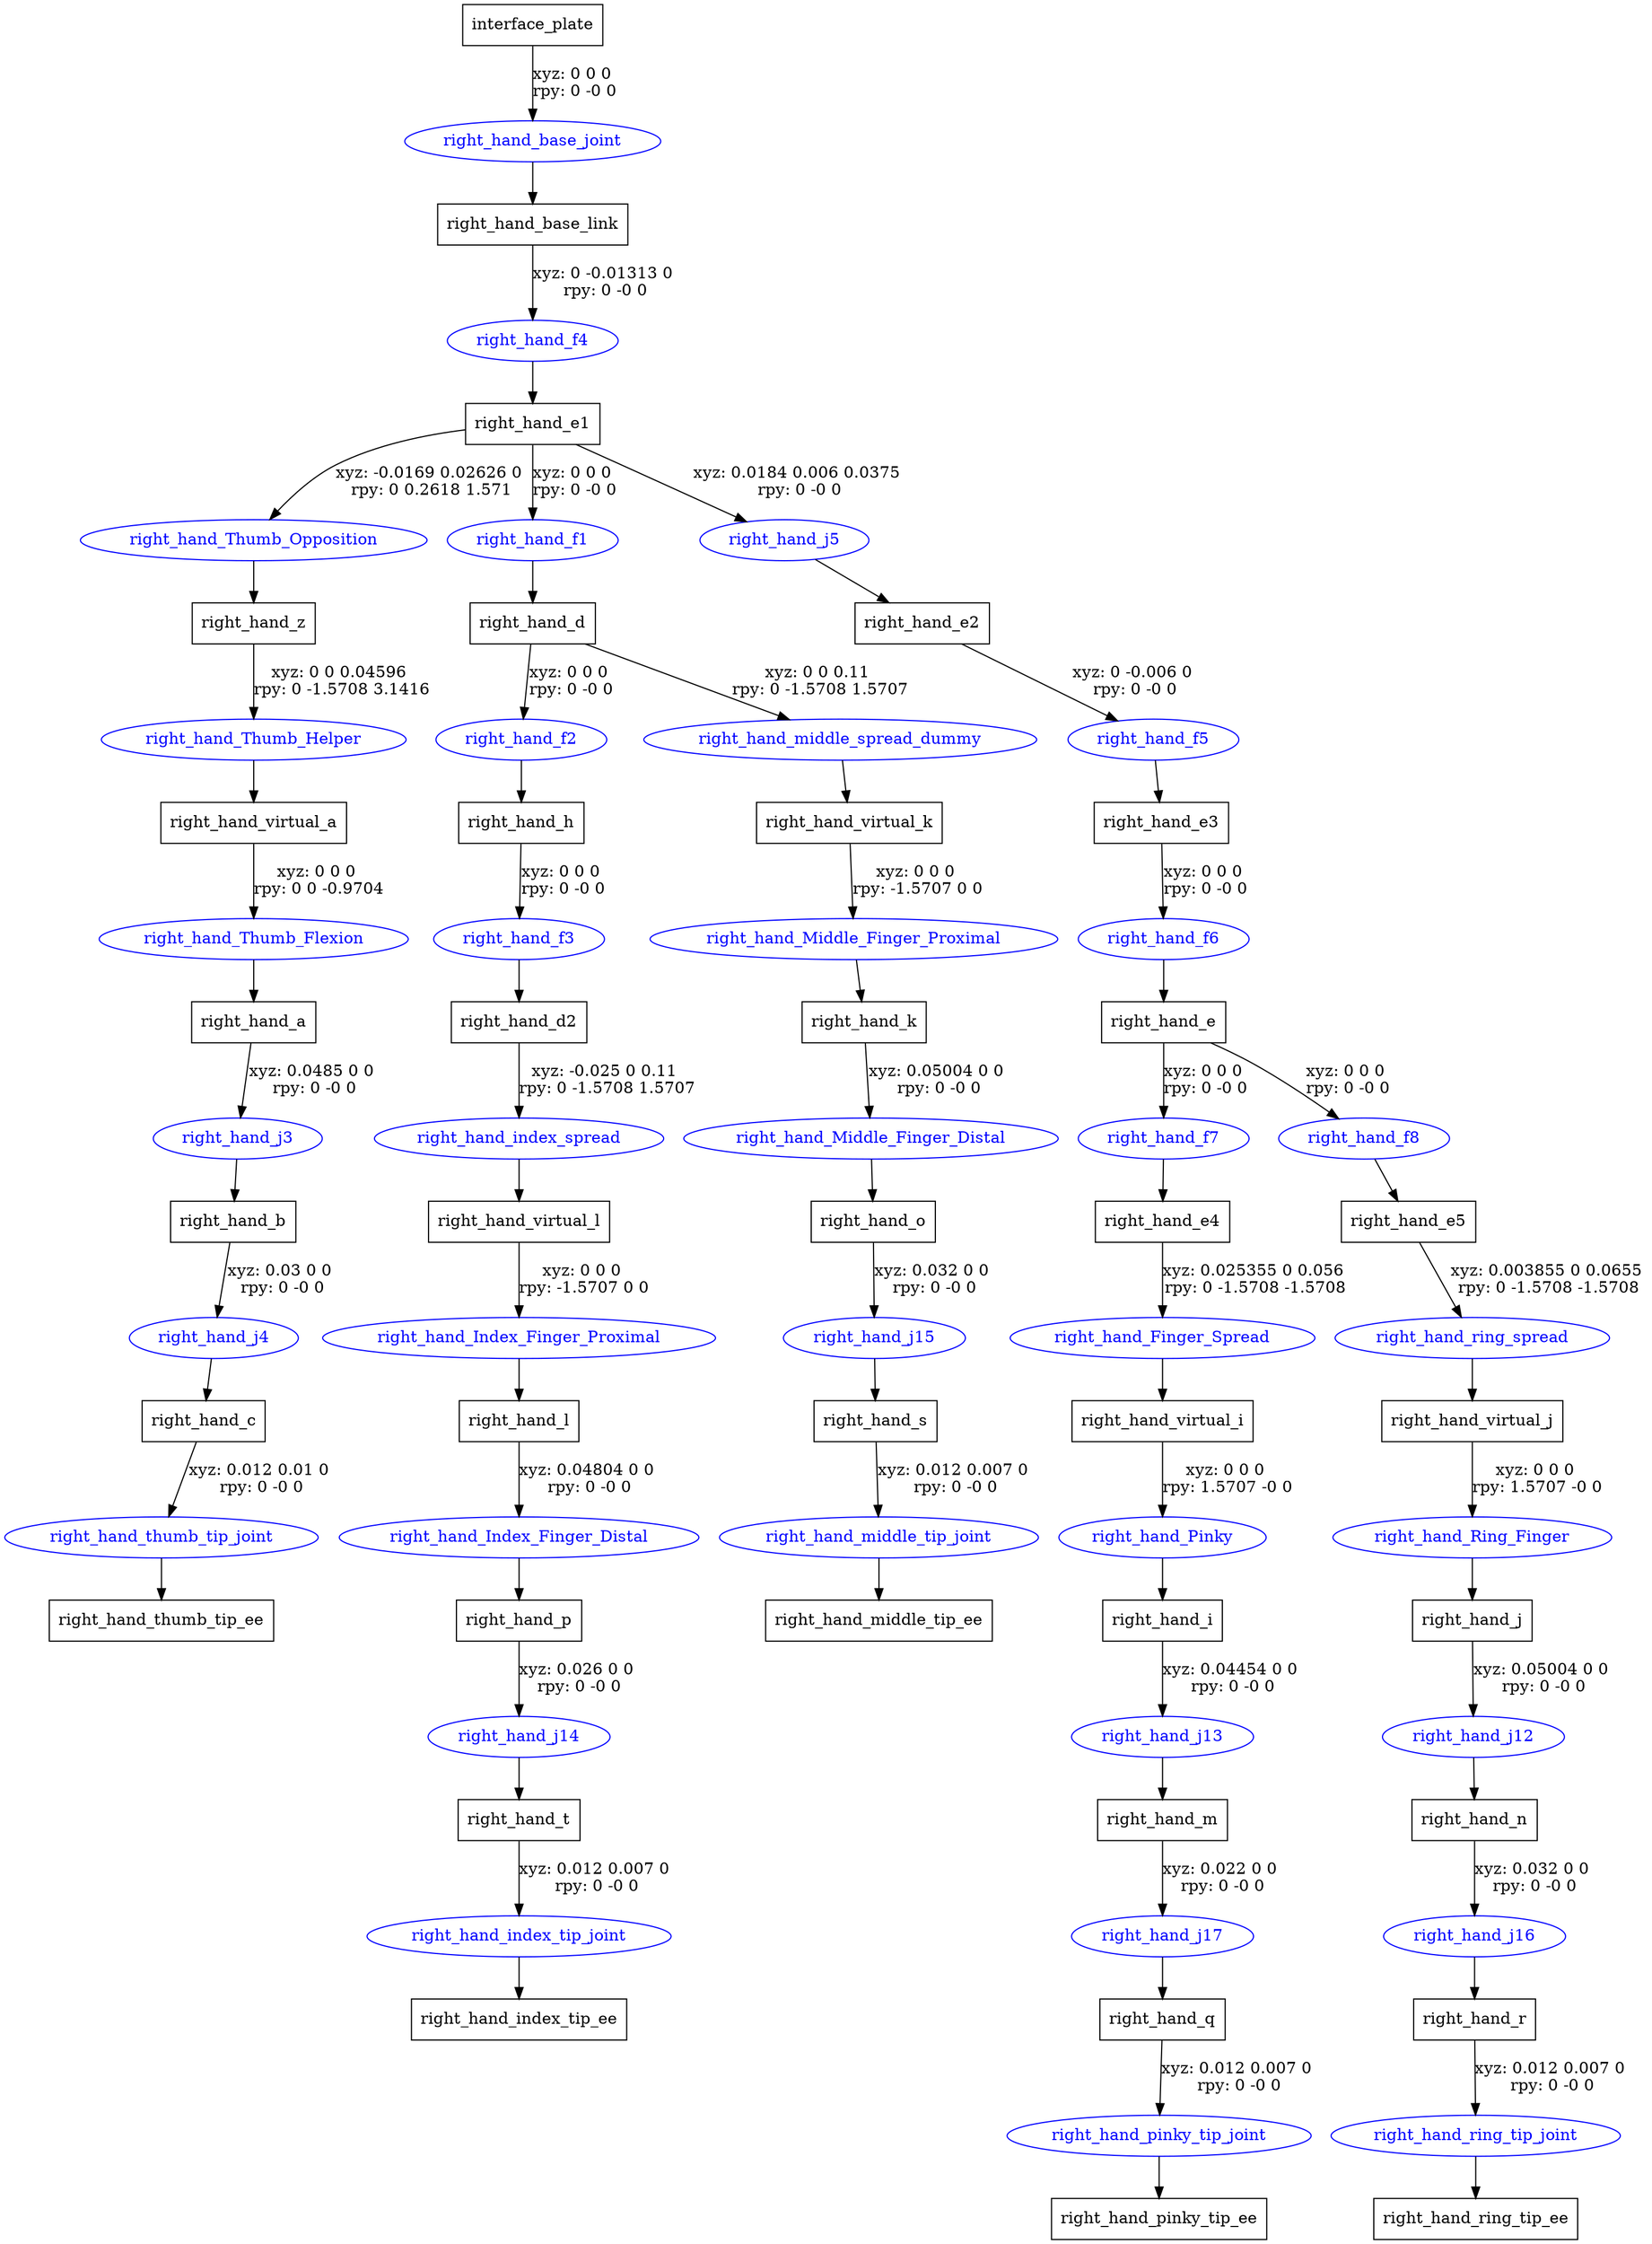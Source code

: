 digraph G {
node [shape=box];
"interface_plate" [label="interface_plate"];
"right_hand_base_link" [label="right_hand_base_link"];
"right_hand_e1" [label="right_hand_e1"];
"right_hand_z" [label="right_hand_z"];
"right_hand_virtual_a" [label="right_hand_virtual_a"];
"right_hand_a" [label="right_hand_a"];
"right_hand_b" [label="right_hand_b"];
"right_hand_c" [label="right_hand_c"];
"right_hand_thumb_tip_ee" [label="right_hand_thumb_tip_ee"];
"right_hand_d" [label="right_hand_d"];
"right_hand_h" [label="right_hand_h"];
"right_hand_d2" [label="right_hand_d2"];
"right_hand_virtual_l" [label="right_hand_virtual_l"];
"right_hand_l" [label="right_hand_l"];
"right_hand_p" [label="right_hand_p"];
"right_hand_t" [label="right_hand_t"];
"right_hand_index_tip_ee" [label="right_hand_index_tip_ee"];
"right_hand_virtual_k" [label="right_hand_virtual_k"];
"right_hand_k" [label="right_hand_k"];
"right_hand_o" [label="right_hand_o"];
"right_hand_s" [label="right_hand_s"];
"right_hand_middle_tip_ee" [label="right_hand_middle_tip_ee"];
"right_hand_e2" [label="right_hand_e2"];
"right_hand_e3" [label="right_hand_e3"];
"right_hand_e" [label="right_hand_e"];
"right_hand_e4" [label="right_hand_e4"];
"right_hand_virtual_i" [label="right_hand_virtual_i"];
"right_hand_i" [label="right_hand_i"];
"right_hand_m" [label="right_hand_m"];
"right_hand_q" [label="right_hand_q"];
"right_hand_pinky_tip_ee" [label="right_hand_pinky_tip_ee"];
"right_hand_e5" [label="right_hand_e5"];
"right_hand_virtual_j" [label="right_hand_virtual_j"];
"right_hand_j" [label="right_hand_j"];
"right_hand_n" [label="right_hand_n"];
"right_hand_r" [label="right_hand_r"];
"right_hand_ring_tip_ee" [label="right_hand_ring_tip_ee"];
node [shape=ellipse, color=blue, fontcolor=blue];
"interface_plate" -> "right_hand_base_joint" [label="xyz: 0 0 0 \nrpy: 0 -0 0"]
"right_hand_base_joint" -> "right_hand_base_link"
"right_hand_base_link" -> "right_hand_f4" [label="xyz: 0 -0.01313 0 \nrpy: 0 -0 0"]
"right_hand_f4" -> "right_hand_e1"
"right_hand_e1" -> "right_hand_Thumb_Opposition" [label="xyz: -0.0169 0.02626 0 \nrpy: 0 0.2618 1.571"]
"right_hand_Thumb_Opposition" -> "right_hand_z"
"right_hand_z" -> "right_hand_Thumb_Helper" [label="xyz: 0 0 0.04596 \nrpy: 0 -1.5708 3.1416"]
"right_hand_Thumb_Helper" -> "right_hand_virtual_a"
"right_hand_virtual_a" -> "right_hand_Thumb_Flexion" [label="xyz: 0 0 0 \nrpy: 0 0 -0.9704"]
"right_hand_Thumb_Flexion" -> "right_hand_a"
"right_hand_a" -> "right_hand_j3" [label="xyz: 0.0485 0 0 \nrpy: 0 -0 0"]
"right_hand_j3" -> "right_hand_b"
"right_hand_b" -> "right_hand_j4" [label="xyz: 0.03 0 0 \nrpy: 0 -0 0"]
"right_hand_j4" -> "right_hand_c"
"right_hand_c" -> "right_hand_thumb_tip_joint" [label="xyz: 0.012 0.01 0 \nrpy: 0 -0 0"]
"right_hand_thumb_tip_joint" -> "right_hand_thumb_tip_ee"
"right_hand_e1" -> "right_hand_f1" [label="xyz: 0 0 0 \nrpy: 0 -0 0"]
"right_hand_f1" -> "right_hand_d"
"right_hand_d" -> "right_hand_f2" [label="xyz: 0 0 0 \nrpy: 0 -0 0"]
"right_hand_f2" -> "right_hand_h"
"right_hand_h" -> "right_hand_f3" [label="xyz: 0 0 0 \nrpy: 0 -0 0"]
"right_hand_f3" -> "right_hand_d2"
"right_hand_d2" -> "right_hand_index_spread" [label="xyz: -0.025 0 0.11 \nrpy: 0 -1.5708 1.5707"]
"right_hand_index_spread" -> "right_hand_virtual_l"
"right_hand_virtual_l" -> "right_hand_Index_Finger_Proximal" [label="xyz: 0 0 0 \nrpy: -1.5707 0 0"]
"right_hand_Index_Finger_Proximal" -> "right_hand_l"
"right_hand_l" -> "right_hand_Index_Finger_Distal" [label="xyz: 0.04804 0 0 \nrpy: 0 -0 0"]
"right_hand_Index_Finger_Distal" -> "right_hand_p"
"right_hand_p" -> "right_hand_j14" [label="xyz: 0.026 0 0 \nrpy: 0 -0 0"]
"right_hand_j14" -> "right_hand_t"
"right_hand_t" -> "right_hand_index_tip_joint" [label="xyz: 0.012 0.007 0 \nrpy: 0 -0 0"]
"right_hand_index_tip_joint" -> "right_hand_index_tip_ee"
"right_hand_d" -> "right_hand_middle_spread_dummy" [label="xyz: 0 0 0.11 \nrpy: 0 -1.5708 1.5707"]
"right_hand_middle_spread_dummy" -> "right_hand_virtual_k"
"right_hand_virtual_k" -> "right_hand_Middle_Finger_Proximal" [label="xyz: 0 0 0 \nrpy: -1.5707 0 0"]
"right_hand_Middle_Finger_Proximal" -> "right_hand_k"
"right_hand_k" -> "right_hand_Middle_Finger_Distal" [label="xyz: 0.05004 0 0 \nrpy: 0 -0 0"]
"right_hand_Middle_Finger_Distal" -> "right_hand_o"
"right_hand_o" -> "right_hand_j15" [label="xyz: 0.032 0 0 \nrpy: 0 -0 0"]
"right_hand_j15" -> "right_hand_s"
"right_hand_s" -> "right_hand_middle_tip_joint" [label="xyz: 0.012 0.007 0 \nrpy: 0 -0 0"]
"right_hand_middle_tip_joint" -> "right_hand_middle_tip_ee"
"right_hand_e1" -> "right_hand_j5" [label="xyz: 0.0184 0.006 0.0375 \nrpy: 0 -0 0"]
"right_hand_j5" -> "right_hand_e2"
"right_hand_e2" -> "right_hand_f5" [label="xyz: 0 -0.006 0 \nrpy: 0 -0 0"]
"right_hand_f5" -> "right_hand_e3"
"right_hand_e3" -> "right_hand_f6" [label="xyz: 0 0 0 \nrpy: 0 -0 0"]
"right_hand_f6" -> "right_hand_e"
"right_hand_e" -> "right_hand_f7" [label="xyz: 0 0 0 \nrpy: 0 -0 0"]
"right_hand_f7" -> "right_hand_e4"
"right_hand_e4" -> "right_hand_Finger_Spread" [label="xyz: 0.025355 0 0.056 \nrpy: 0 -1.5708 -1.5708"]
"right_hand_Finger_Spread" -> "right_hand_virtual_i"
"right_hand_virtual_i" -> "right_hand_Pinky" [label="xyz: 0 0 0 \nrpy: 1.5707 -0 0"]
"right_hand_Pinky" -> "right_hand_i"
"right_hand_i" -> "right_hand_j13" [label="xyz: 0.04454 0 0 \nrpy: 0 -0 0"]
"right_hand_j13" -> "right_hand_m"
"right_hand_m" -> "right_hand_j17" [label="xyz: 0.022 0 0 \nrpy: 0 -0 0"]
"right_hand_j17" -> "right_hand_q"
"right_hand_q" -> "right_hand_pinky_tip_joint" [label="xyz: 0.012 0.007 0 \nrpy: 0 -0 0"]
"right_hand_pinky_tip_joint" -> "right_hand_pinky_tip_ee"
"right_hand_e" -> "right_hand_f8" [label="xyz: 0 0 0 \nrpy: 0 -0 0"]
"right_hand_f8" -> "right_hand_e5"
"right_hand_e5" -> "right_hand_ring_spread" [label="xyz: 0.003855 0 0.0655 \nrpy: 0 -1.5708 -1.5708"]
"right_hand_ring_spread" -> "right_hand_virtual_j"
"right_hand_virtual_j" -> "right_hand_Ring_Finger" [label="xyz: 0 0 0 \nrpy: 1.5707 -0 0"]
"right_hand_Ring_Finger" -> "right_hand_j"
"right_hand_j" -> "right_hand_j12" [label="xyz: 0.05004 0 0 \nrpy: 0 -0 0"]
"right_hand_j12" -> "right_hand_n"
"right_hand_n" -> "right_hand_j16" [label="xyz: 0.032 0 0 \nrpy: 0 -0 0"]
"right_hand_j16" -> "right_hand_r"
"right_hand_r" -> "right_hand_ring_tip_joint" [label="xyz: 0.012 0.007 0 \nrpy: 0 -0 0"]
"right_hand_ring_tip_joint" -> "right_hand_ring_tip_ee"
}
